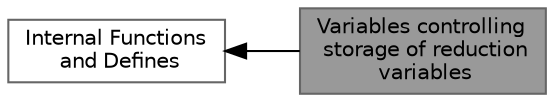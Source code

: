 digraph "Variables controlling storage of reduction variables"
{
 // LATEX_PDF_SIZE
  bgcolor="transparent";
  edge [fontname=Helvetica,fontsize=10,labelfontname=Helvetica,labelfontsize=10];
  node [fontname=Helvetica,fontsize=10,shape=box,height=0.2,width=0.4];
  rankdir=LR;
  Node2 [id="Node000002",label="Internal Functions\l and Defines",height=0.2,width=0.4,color="grey40", fillcolor="white", style="filled",URL="$group__Internal.html",tooltip=" "];
  Node1 [id="Node000001",label="Variables controlling\l storage of reduction\l variables",height=0.2,width=0.4,color="gray40", fillcolor="grey60", style="filled", fontcolor="black",tooltip=" "];
  Node2->Node1 [shape=plaintext, dir="back", style="solid"];
}
